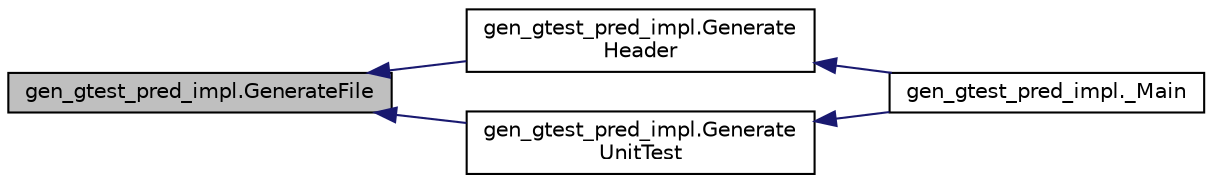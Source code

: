 digraph "gen_gtest_pred_impl.GenerateFile"
{
  edge [fontname="Helvetica",fontsize="10",labelfontname="Helvetica",labelfontsize="10"];
  node [fontname="Helvetica",fontsize="10",shape=record];
  rankdir="LR";
  Node23 [label="gen_gtest_pred_impl.GenerateFile",height=0.2,width=0.4,color="black", fillcolor="grey75", style="filled", fontcolor="black"];
  Node23 -> Node24 [dir="back",color="midnightblue",fontsize="10",style="solid",fontname="Helvetica"];
  Node24 [label="gen_gtest_pred_impl.Generate\lHeader",height=0.2,width=0.4,color="black", fillcolor="white", style="filled",URL="$d0/db7/namespacegen__gtest__pred__impl.html#a6f3039a82a5283846fb272f8a3af6743"];
  Node24 -> Node25 [dir="back",color="midnightblue",fontsize="10",style="solid",fontname="Helvetica"];
  Node25 [label="gen_gtest_pred_impl._Main",height=0.2,width=0.4,color="black", fillcolor="white", style="filled",URL="$d0/db7/namespacegen__gtest__pred__impl.html#a50dd74615a1507ce657c8fa24d7c161e"];
  Node23 -> Node26 [dir="back",color="midnightblue",fontsize="10",style="solid",fontname="Helvetica"];
  Node26 [label="gen_gtest_pred_impl.Generate\lUnitTest",height=0.2,width=0.4,color="black", fillcolor="white", style="filled",URL="$d0/db7/namespacegen__gtest__pred__impl.html#acbd42b5b7fb7ddbb06a4dd58fc37e9ed"];
  Node26 -> Node25 [dir="back",color="midnightblue",fontsize="10",style="solid",fontname="Helvetica"];
}
